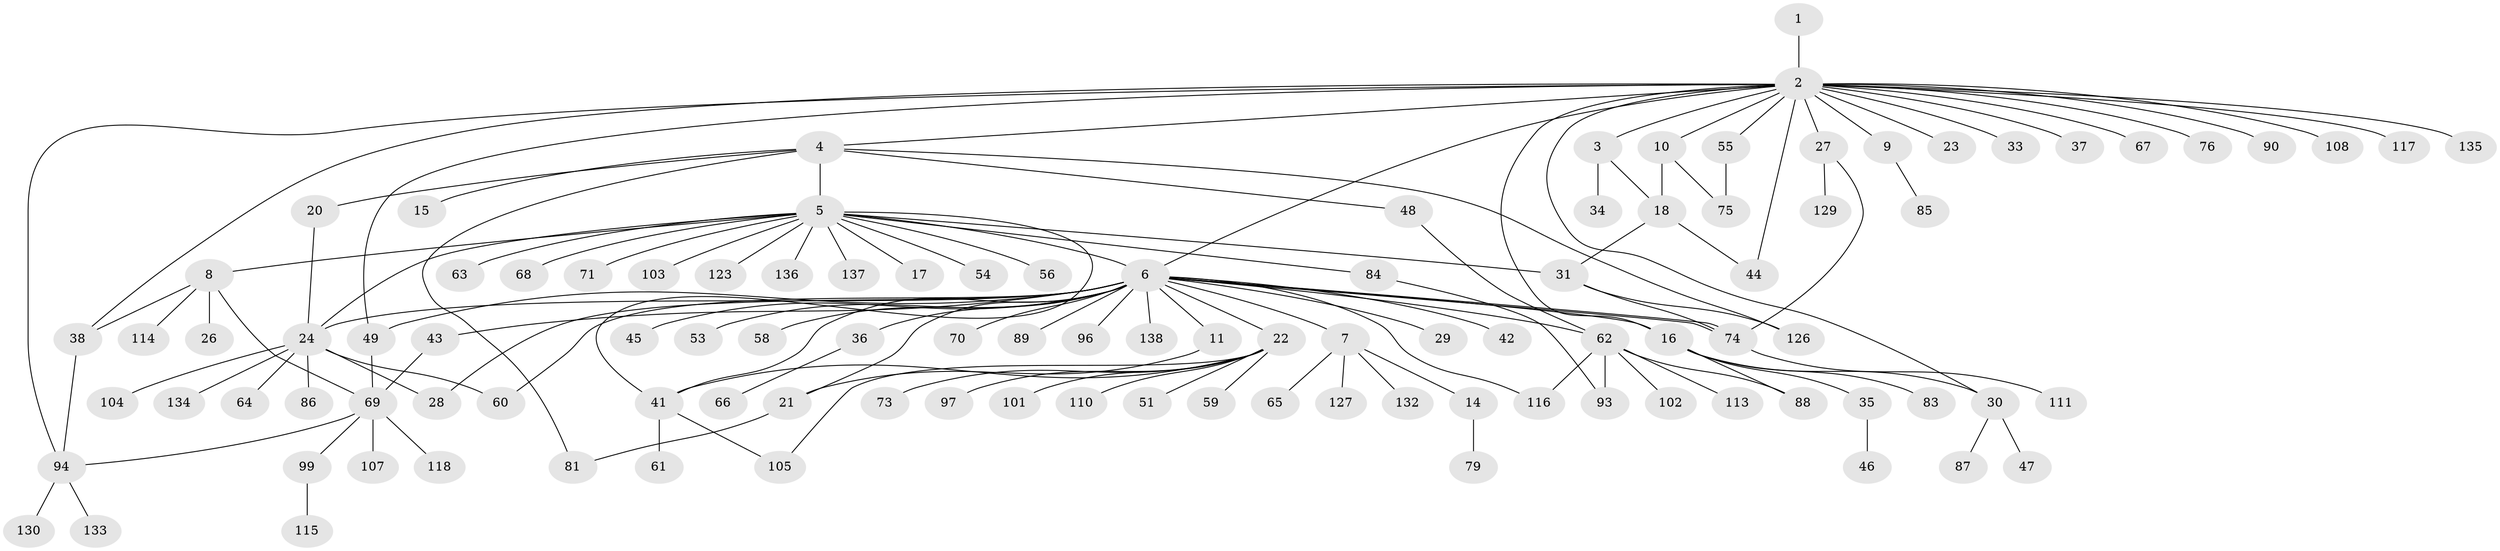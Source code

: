 // original degree distribution, {1: 0.5362318840579711, 21: 0.007246376811594203, 3: 0.11594202898550725, 8: 0.007246376811594203, 17: 0.007246376811594203, 28: 0.007246376811594203, 5: 0.021739130434782608, 2: 0.18115942028985507, 4: 0.07246376811594203, 7: 0.014492753623188406, 9: 0.007246376811594203, 6: 0.021739130434782608}
// Generated by graph-tools (version 1.1) at 2025/41/03/06/25 10:41:48]
// undirected, 107 vertices, 136 edges
graph export_dot {
graph [start="1"]
  node [color=gray90,style=filled];
  1;
  2 [super="+13"];
  3;
  4 [super="+40"];
  5 [super="+39"];
  6 [super="+19"];
  7 [super="+12"];
  8 [super="+82"];
  9;
  10 [super="+131"];
  11 [super="+25"];
  14 [super="+50"];
  15;
  16 [super="+72"];
  17;
  18;
  20;
  21 [super="+57"];
  22 [super="+32"];
  23;
  24 [super="+98"];
  26;
  27;
  28;
  29;
  30;
  31 [super="+52"];
  33;
  34 [super="+77"];
  35 [super="+95"];
  36;
  37;
  38 [super="+92"];
  41 [super="+121"];
  42;
  43 [super="+125"];
  44 [super="+120"];
  45;
  46;
  47;
  48;
  49 [super="+100"];
  51;
  53;
  54;
  55;
  56;
  58;
  59;
  60 [super="+124"];
  61;
  62 [super="+122"];
  63;
  64;
  65;
  66;
  67;
  68;
  69 [super="+80"];
  70;
  71;
  73 [super="+109"];
  74 [super="+78"];
  75 [super="+128"];
  76;
  79 [super="+119"];
  81 [super="+91"];
  83;
  84;
  85;
  86 [super="+112"];
  87;
  88;
  89;
  90;
  93;
  94 [super="+106"];
  96;
  97;
  99;
  101;
  102;
  103;
  104;
  105;
  107;
  108;
  110;
  111;
  113;
  114;
  115;
  116;
  117;
  118;
  123;
  126;
  127;
  129;
  130;
  132;
  133;
  134;
  135;
  136;
  137;
  138;
  1 -- 2;
  2 -- 3;
  2 -- 4;
  2 -- 6;
  2 -- 9;
  2 -- 10;
  2 -- 16;
  2 -- 23;
  2 -- 27;
  2 -- 30;
  2 -- 33;
  2 -- 44;
  2 -- 55;
  2 -- 67;
  2 -- 76;
  2 -- 90;
  2 -- 94;
  2 -- 108;
  2 -- 117;
  2 -- 135;
  2 -- 37;
  2 -- 38;
  2 -- 49;
  3 -- 18;
  3 -- 34;
  4 -- 5;
  4 -- 15;
  4 -- 20;
  4 -- 48;
  4 -- 81;
  4 -- 126;
  5 -- 8;
  5 -- 17;
  5 -- 24;
  5 -- 31;
  5 -- 41;
  5 -- 54;
  5 -- 56;
  5 -- 63;
  5 -- 68;
  5 -- 71;
  5 -- 84;
  5 -- 103;
  5 -- 123;
  5 -- 136;
  5 -- 137;
  5 -- 6;
  6 -- 7;
  6 -- 11;
  6 -- 16;
  6 -- 21;
  6 -- 22;
  6 -- 24 [weight=2];
  6 -- 28;
  6 -- 29;
  6 -- 36;
  6 -- 41;
  6 -- 42;
  6 -- 43;
  6 -- 45;
  6 -- 49 [weight=2];
  6 -- 53;
  6 -- 58;
  6 -- 60;
  6 -- 70;
  6 -- 74;
  6 -- 74;
  6 -- 89;
  6 -- 116;
  6 -- 96;
  6 -- 62;
  6 -- 138;
  7 -- 65;
  7 -- 127;
  7 -- 132;
  7 -- 14;
  8 -- 26;
  8 -- 114;
  8 -- 69;
  8 -- 38;
  9 -- 85;
  10 -- 18;
  10 -- 75;
  11 -- 21;
  14 -- 79;
  16 -- 30;
  16 -- 35;
  16 -- 83;
  16 -- 88;
  18 -- 31;
  18 -- 44;
  20 -- 24;
  21 -- 81;
  22 -- 97;
  22 -- 101;
  22 -- 110;
  22 -- 105;
  22 -- 51;
  22 -- 73;
  22 -- 59;
  22 -- 41;
  24 -- 60;
  24 -- 64;
  24 -- 86;
  24 -- 104;
  24 -- 134;
  24 -- 28;
  27 -- 129;
  27 -- 74;
  30 -- 47;
  30 -- 87;
  31 -- 74;
  31 -- 126;
  35 -- 46;
  36 -- 66;
  38 -- 94;
  41 -- 61;
  41 -- 105;
  43 -- 69;
  48 -- 62;
  49 -- 69;
  55 -- 75;
  62 -- 88;
  62 -- 93;
  62 -- 102;
  62 -- 113;
  62 -- 116;
  69 -- 107;
  69 -- 94;
  69 -- 99;
  69 -- 118;
  74 -- 111;
  84 -- 93;
  94 -- 130;
  94 -- 133;
  99 -- 115;
}
